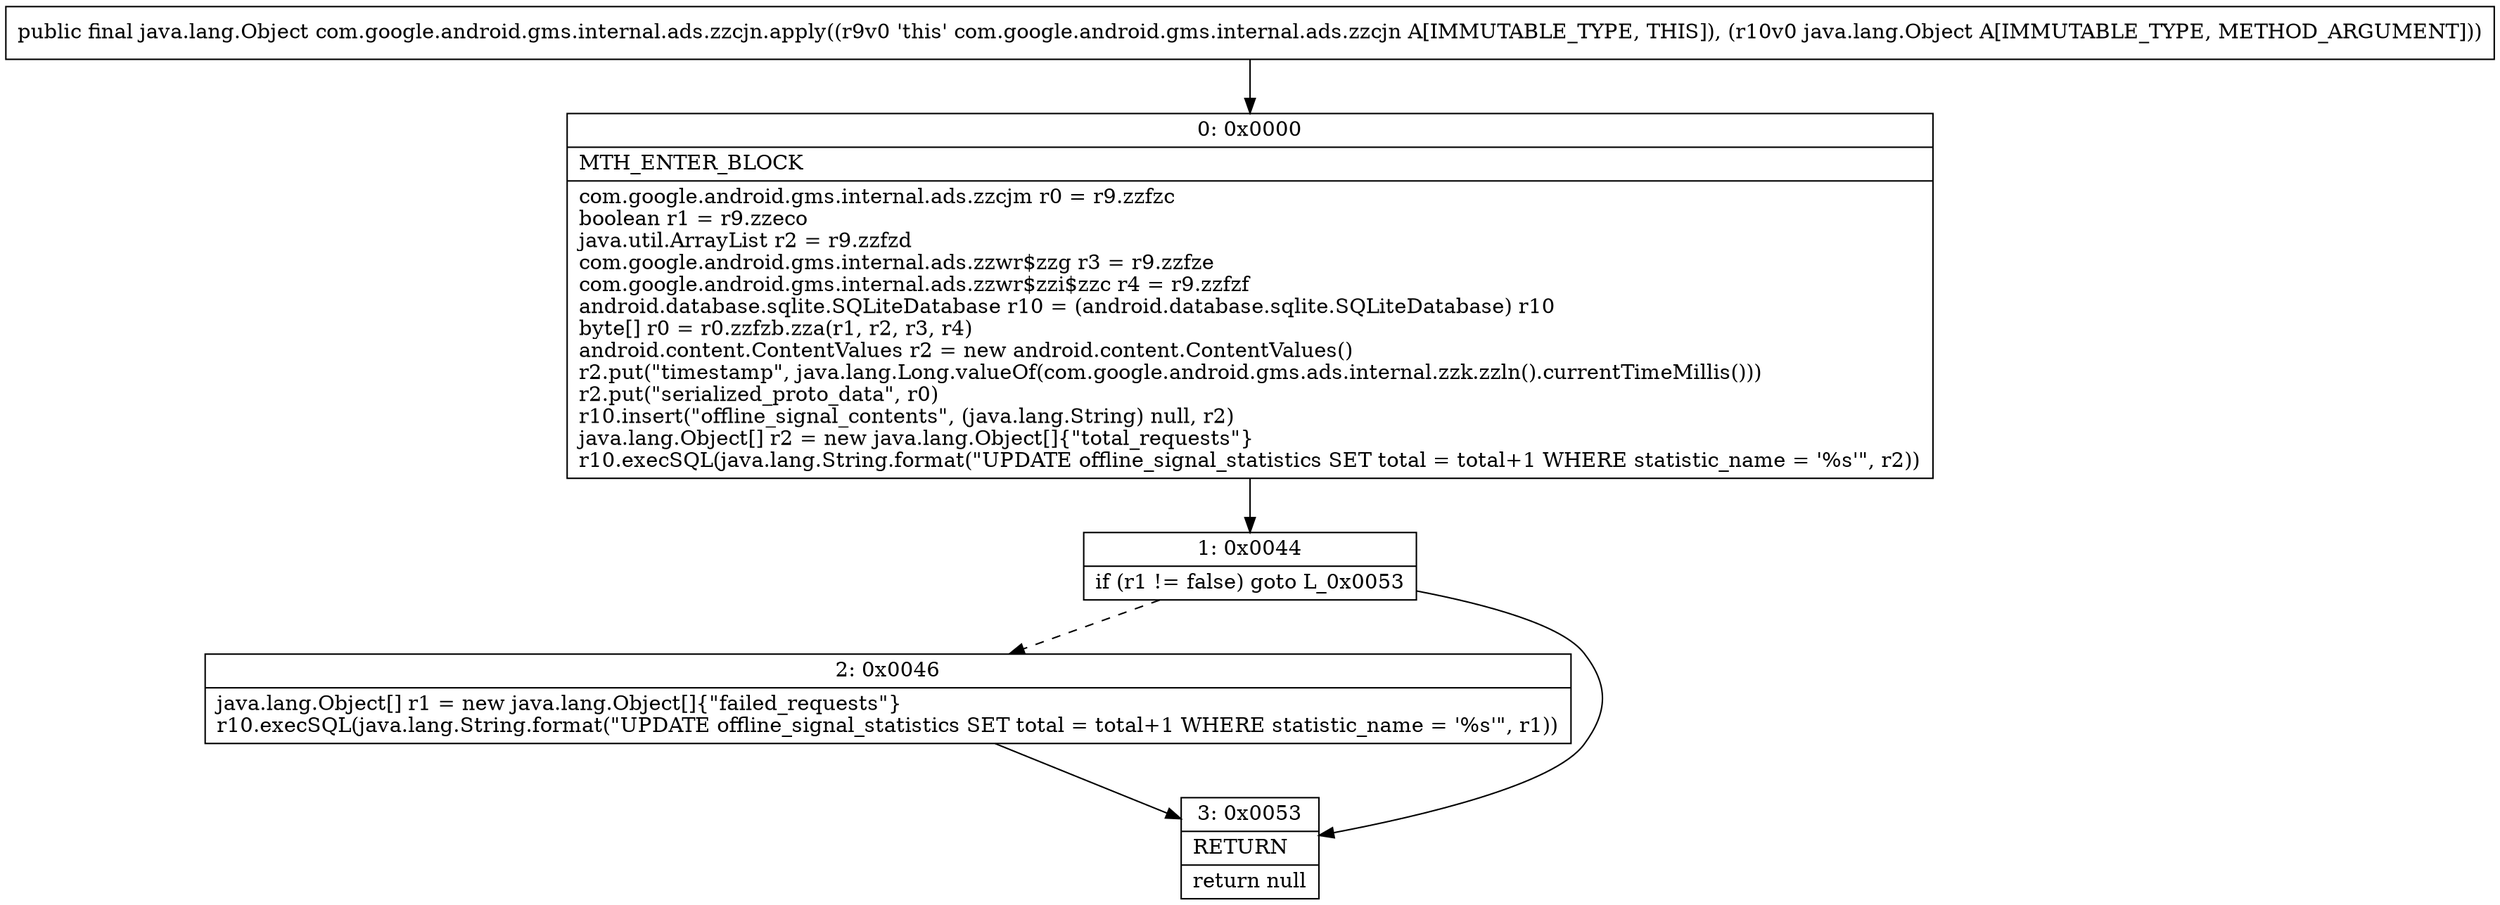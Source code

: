 digraph "CFG forcom.google.android.gms.internal.ads.zzcjn.apply(Ljava\/lang\/Object;)Ljava\/lang\/Object;" {
Node_0 [shape=record,label="{0\:\ 0x0000|MTH_ENTER_BLOCK\l|com.google.android.gms.internal.ads.zzcjm r0 = r9.zzfzc\lboolean r1 = r9.zzeco\ljava.util.ArrayList r2 = r9.zzfzd\lcom.google.android.gms.internal.ads.zzwr$zzg r3 = r9.zzfze\lcom.google.android.gms.internal.ads.zzwr$zzi$zzc r4 = r9.zzfzf\landroid.database.sqlite.SQLiteDatabase r10 = (android.database.sqlite.SQLiteDatabase) r10\lbyte[] r0 = r0.zzfzb.zza(r1, r2, r3, r4)\landroid.content.ContentValues r2 = new android.content.ContentValues()\lr2.put(\"timestamp\", java.lang.Long.valueOf(com.google.android.gms.ads.internal.zzk.zzln().currentTimeMillis()))\lr2.put(\"serialized_proto_data\", r0)\lr10.insert(\"offline_signal_contents\", (java.lang.String) null, r2)\ljava.lang.Object[] r2 = new java.lang.Object[]\{\"total_requests\"\}\lr10.execSQL(java.lang.String.format(\"UPDATE offline_signal_statistics SET total = total+1 WHERE statistic_name = '%s'\", r2))\l}"];
Node_1 [shape=record,label="{1\:\ 0x0044|if (r1 != false) goto L_0x0053\l}"];
Node_2 [shape=record,label="{2\:\ 0x0046|java.lang.Object[] r1 = new java.lang.Object[]\{\"failed_requests\"\}\lr10.execSQL(java.lang.String.format(\"UPDATE offline_signal_statistics SET total = total+1 WHERE statistic_name = '%s'\", r1))\l}"];
Node_3 [shape=record,label="{3\:\ 0x0053|RETURN\l|return null\l}"];
MethodNode[shape=record,label="{public final java.lang.Object com.google.android.gms.internal.ads.zzcjn.apply((r9v0 'this' com.google.android.gms.internal.ads.zzcjn A[IMMUTABLE_TYPE, THIS]), (r10v0 java.lang.Object A[IMMUTABLE_TYPE, METHOD_ARGUMENT])) }"];
MethodNode -> Node_0;
Node_0 -> Node_1;
Node_1 -> Node_2[style=dashed];
Node_1 -> Node_3;
Node_2 -> Node_3;
}


